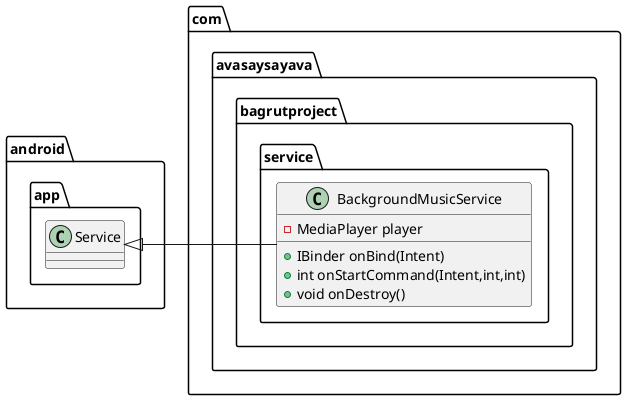 @startuml
class com.avasaysayava.bagrutproject.service.BackgroundMusicService {
- MediaPlayer player
+ IBinder onBind(Intent)
+ int onStartCommand(Intent,int,int)
+ void onDestroy()
}




android.app.Service <|- com.avasaysayava.bagrutproject.service.BackgroundMusicService
@enduml
